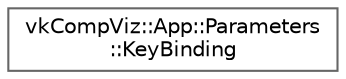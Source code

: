 digraph "Graphical Class Hierarchy"
{
 // LATEX_PDF_SIZE
  bgcolor="transparent";
  edge [fontname=Helvetica,fontsize=10,labelfontname=Helvetica,labelfontsize=10];
  node [fontname=Helvetica,fontsize=10,shape=box,height=0.2,width=0.4];
  rankdir="LR";
  Node0 [id="Node000000",label="vkCompViz::App::Parameters\l::KeyBinding",height=0.2,width=0.4,color="grey40", fillcolor="white", style="filled",URL="$classvkCompViz_1_1App_1_1Parameters_1_1KeyBinding.html",tooltip="Defines a key binding to modify a uniform value via keyboard input."];
}
